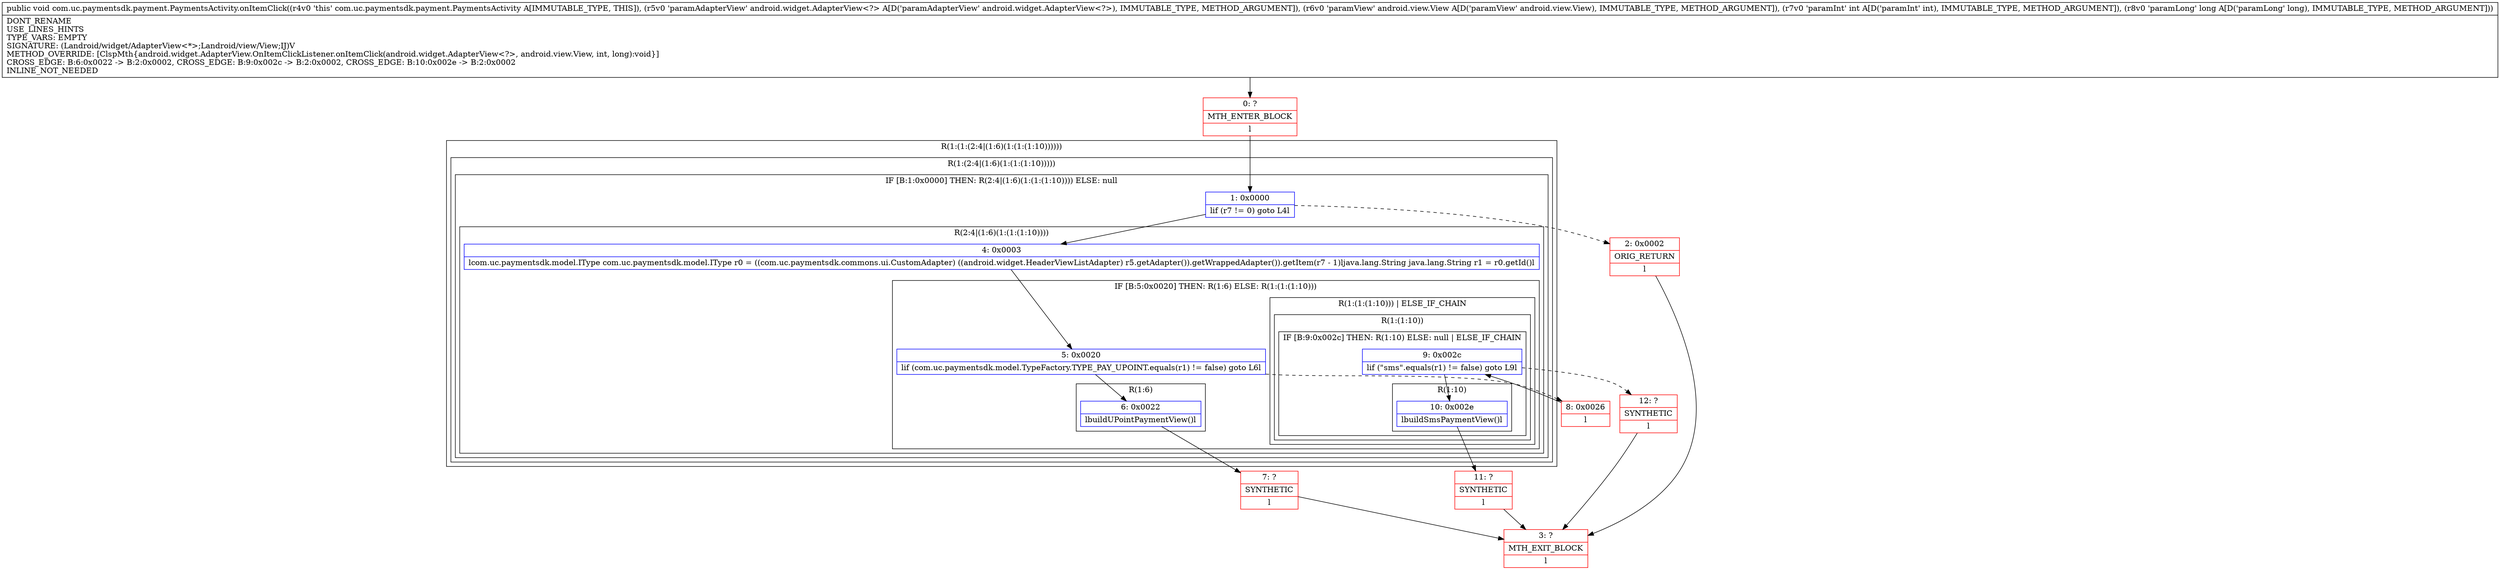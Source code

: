 digraph "CFG forcom.uc.paymentsdk.payment.PaymentsActivity.onItemClick(Landroid\/widget\/AdapterView;Landroid\/view\/View;IJ)V" {
subgraph cluster_Region_934216821 {
label = "R(1:(1:(2:4|(1:6)(1:(1:(1:10))))))";
node [shape=record,color=blue];
subgraph cluster_Region_1900941162 {
label = "R(1:(2:4|(1:6)(1:(1:(1:10)))))";
node [shape=record,color=blue];
subgraph cluster_IfRegion_67753540 {
label = "IF [B:1:0x0000] THEN: R(2:4|(1:6)(1:(1:(1:10)))) ELSE: null";
node [shape=record,color=blue];
Node_1 [shape=record,label="{1\:\ 0x0000|lif (r7 != 0) goto L4l}"];
subgraph cluster_Region_1940481679 {
label = "R(2:4|(1:6)(1:(1:(1:10))))";
node [shape=record,color=blue];
Node_4 [shape=record,label="{4\:\ 0x0003|lcom.uc.paymentsdk.model.IType com.uc.paymentsdk.model.IType r0 = ((com.uc.paymentsdk.commons.ui.CustomAdapter) ((android.widget.HeaderViewListAdapter) r5.getAdapter()).getWrappedAdapter()).getItem(r7 \- 1)ljava.lang.String java.lang.String r1 = r0.getId()l}"];
subgraph cluster_IfRegion_1149129768 {
label = "IF [B:5:0x0020] THEN: R(1:6) ELSE: R(1:(1:(1:10)))";
node [shape=record,color=blue];
Node_5 [shape=record,label="{5\:\ 0x0020|lif (com.uc.paymentsdk.model.TypeFactory.TYPE_PAY_UPOINT.equals(r1) != false) goto L6l}"];
subgraph cluster_Region_601452652 {
label = "R(1:6)";
node [shape=record,color=blue];
Node_6 [shape=record,label="{6\:\ 0x0022|lbuildUPointPaymentView()l}"];
}
subgraph cluster_Region_1822053582 {
label = "R(1:(1:(1:10))) | ELSE_IF_CHAIN\l";
node [shape=record,color=blue];
subgraph cluster_Region_1831740264 {
label = "R(1:(1:10))";
node [shape=record,color=blue];
subgraph cluster_IfRegion_1290916959 {
label = "IF [B:9:0x002c] THEN: R(1:10) ELSE: null | ELSE_IF_CHAIN\l";
node [shape=record,color=blue];
Node_9 [shape=record,label="{9\:\ 0x002c|lif (\"sms\".equals(r1) != false) goto L9l}"];
subgraph cluster_Region_660562815 {
label = "R(1:10)";
node [shape=record,color=blue];
Node_10 [shape=record,label="{10\:\ 0x002e|lbuildSmsPaymentView()l}"];
}
}
}
}
}
}
}
}
}
Node_0 [shape=record,color=red,label="{0\:\ ?|MTH_ENTER_BLOCK\l|l}"];
Node_2 [shape=record,color=red,label="{2\:\ 0x0002|ORIG_RETURN\l|l}"];
Node_3 [shape=record,color=red,label="{3\:\ ?|MTH_EXIT_BLOCK\l|l}"];
Node_7 [shape=record,color=red,label="{7\:\ ?|SYNTHETIC\l|l}"];
Node_8 [shape=record,color=red,label="{8\:\ 0x0026|l}"];
Node_11 [shape=record,color=red,label="{11\:\ ?|SYNTHETIC\l|l}"];
Node_12 [shape=record,color=red,label="{12\:\ ?|SYNTHETIC\l|l}"];
MethodNode[shape=record,label="{public void com.uc.paymentsdk.payment.PaymentsActivity.onItemClick((r4v0 'this' com.uc.paymentsdk.payment.PaymentsActivity A[IMMUTABLE_TYPE, THIS]), (r5v0 'paramAdapterView' android.widget.AdapterView\<?\> A[D('paramAdapterView' android.widget.AdapterView\<?\>), IMMUTABLE_TYPE, METHOD_ARGUMENT]), (r6v0 'paramView' android.view.View A[D('paramView' android.view.View), IMMUTABLE_TYPE, METHOD_ARGUMENT]), (r7v0 'paramInt' int A[D('paramInt' int), IMMUTABLE_TYPE, METHOD_ARGUMENT]), (r8v0 'paramLong' long A[D('paramLong' long), IMMUTABLE_TYPE, METHOD_ARGUMENT]))  | DONT_RENAME\lUSE_LINES_HINTS\lTYPE_VARS: EMPTY\lSIGNATURE: (Landroid\/widget\/AdapterView\<*\>;Landroid\/view\/View;IJ)V\lMETHOD_OVERRIDE: [ClspMth\{android.widget.AdapterView.OnItemClickListener.onItemClick(android.widget.AdapterView\<?\>, android.view.View, int, long):void\}]\lCROSS_EDGE: B:6:0x0022 \-\> B:2:0x0002, CROSS_EDGE: B:9:0x002c \-\> B:2:0x0002, CROSS_EDGE: B:10:0x002e \-\> B:2:0x0002\lINLINE_NOT_NEEDED\l}"];
MethodNode -> Node_0;
Node_1 -> Node_2[style=dashed];
Node_1 -> Node_4;
Node_4 -> Node_5;
Node_5 -> Node_6;
Node_5 -> Node_8[style=dashed];
Node_6 -> Node_7;
Node_9 -> Node_10;
Node_9 -> Node_12[style=dashed];
Node_10 -> Node_11;
Node_0 -> Node_1;
Node_2 -> Node_3;
Node_7 -> Node_3;
Node_8 -> Node_9;
Node_11 -> Node_3;
Node_12 -> Node_3;
}

